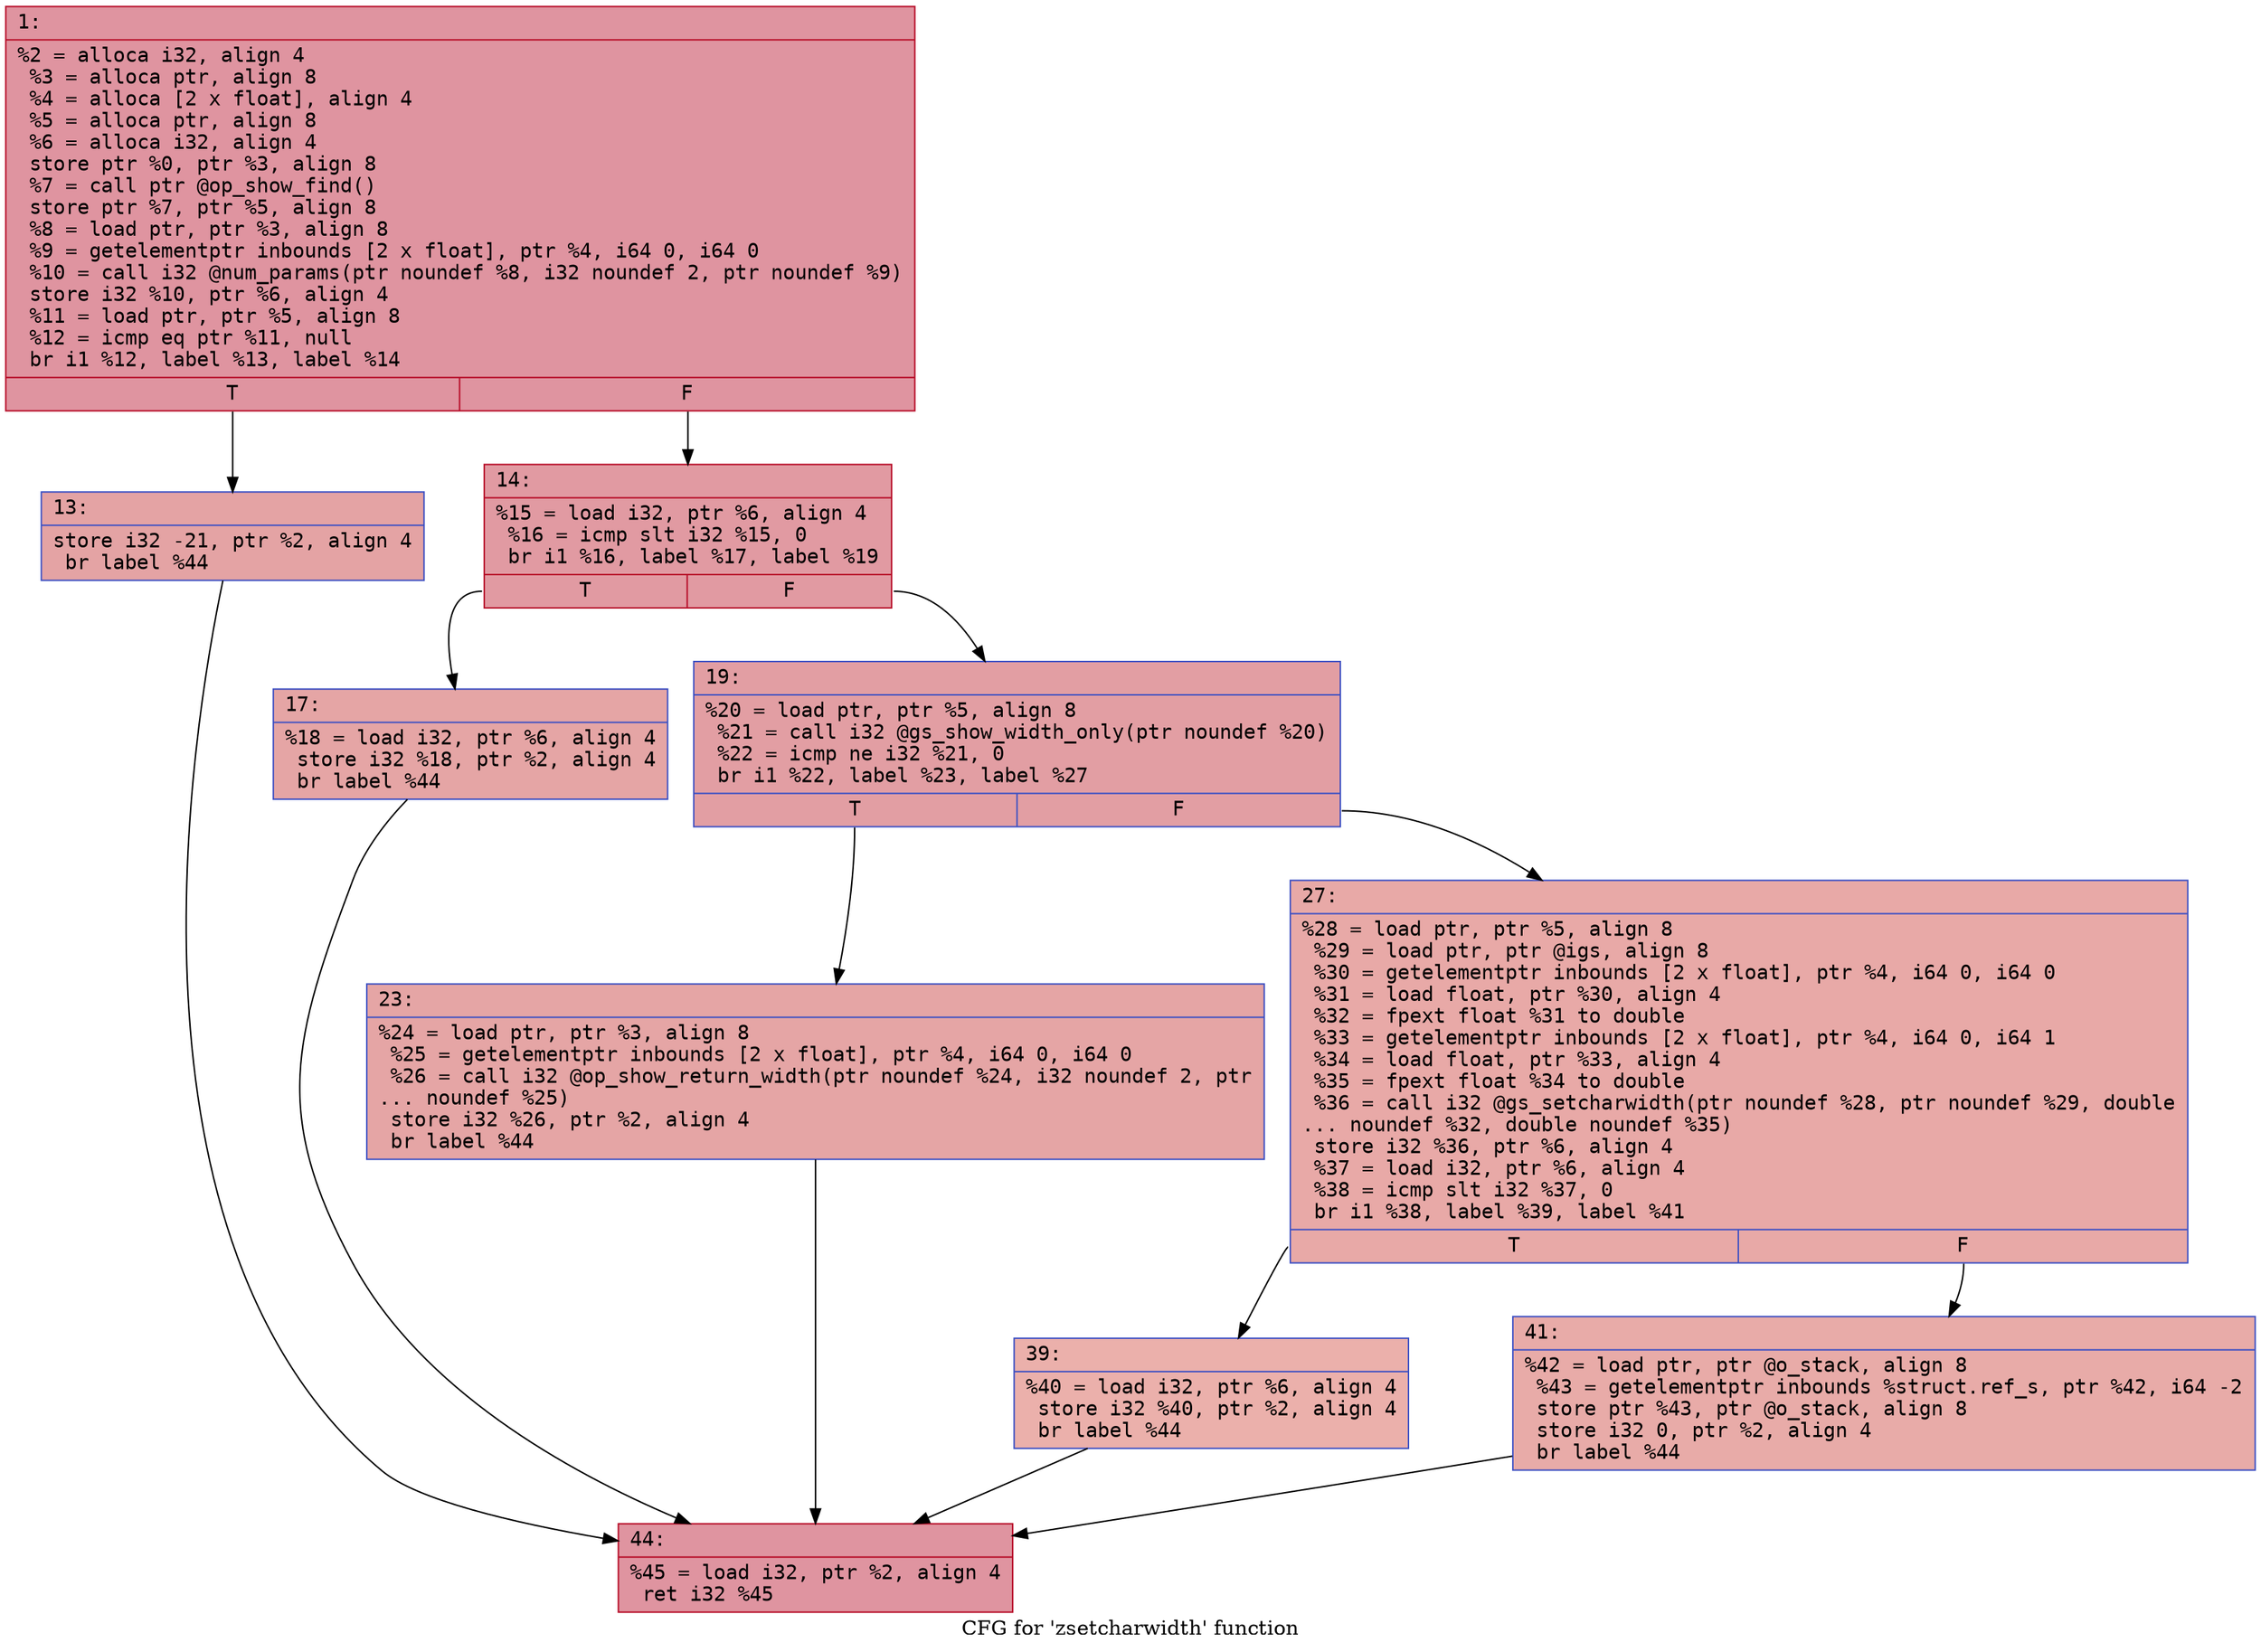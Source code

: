 digraph "CFG for 'zsetcharwidth' function" {
	label="CFG for 'zsetcharwidth' function";

	Node0x600003fb3bb0 [shape=record,color="#b70d28ff", style=filled, fillcolor="#b70d2870" fontname="Courier",label="{1:\l|  %2 = alloca i32, align 4\l  %3 = alloca ptr, align 8\l  %4 = alloca [2 x float], align 4\l  %5 = alloca ptr, align 8\l  %6 = alloca i32, align 4\l  store ptr %0, ptr %3, align 8\l  %7 = call ptr @op_show_find()\l  store ptr %7, ptr %5, align 8\l  %8 = load ptr, ptr %3, align 8\l  %9 = getelementptr inbounds [2 x float], ptr %4, i64 0, i64 0\l  %10 = call i32 @num_params(ptr noundef %8, i32 noundef 2, ptr noundef %9)\l  store i32 %10, ptr %6, align 4\l  %11 = load ptr, ptr %5, align 8\l  %12 = icmp eq ptr %11, null\l  br i1 %12, label %13, label %14\l|{<s0>T|<s1>F}}"];
	Node0x600003fb3bb0:s0 -> Node0x600003fb3c00[tooltip="1 -> 13\nProbability 37.50%" ];
	Node0x600003fb3bb0:s1 -> Node0x600003fb3c50[tooltip="1 -> 14\nProbability 62.50%" ];
	Node0x600003fb3c00 [shape=record,color="#3d50c3ff", style=filled, fillcolor="#c32e3170" fontname="Courier",label="{13:\l|  store i32 -21, ptr %2, align 4\l  br label %44\l}"];
	Node0x600003fb3c00 -> Node0x600003fb3e80[tooltip="13 -> 44\nProbability 100.00%" ];
	Node0x600003fb3c50 [shape=record,color="#b70d28ff", style=filled, fillcolor="#bb1b2c70" fontname="Courier",label="{14:\l|  %15 = load i32, ptr %6, align 4\l  %16 = icmp slt i32 %15, 0\l  br i1 %16, label %17, label %19\l|{<s0>T|<s1>F}}"];
	Node0x600003fb3c50:s0 -> Node0x600003fb3ca0[tooltip="14 -> 17\nProbability 37.50%" ];
	Node0x600003fb3c50:s1 -> Node0x600003fb3cf0[tooltip="14 -> 19\nProbability 62.50%" ];
	Node0x600003fb3ca0 [shape=record,color="#3d50c3ff", style=filled, fillcolor="#c5333470" fontname="Courier",label="{17:\l|  %18 = load i32, ptr %6, align 4\l  store i32 %18, ptr %2, align 4\l  br label %44\l}"];
	Node0x600003fb3ca0 -> Node0x600003fb3e80[tooltip="17 -> 44\nProbability 100.00%" ];
	Node0x600003fb3cf0 [shape=record,color="#3d50c3ff", style=filled, fillcolor="#be242e70" fontname="Courier",label="{19:\l|  %20 = load ptr, ptr %5, align 8\l  %21 = call i32 @gs_show_width_only(ptr noundef %20)\l  %22 = icmp ne i32 %21, 0\l  br i1 %22, label %23, label %27\l|{<s0>T|<s1>F}}"];
	Node0x600003fb3cf0:s0 -> Node0x600003fb3d40[tooltip="19 -> 23\nProbability 62.50%" ];
	Node0x600003fb3cf0:s1 -> Node0x600003fb3d90[tooltip="19 -> 27\nProbability 37.50%" ];
	Node0x600003fb3d40 [shape=record,color="#3d50c3ff", style=filled, fillcolor="#c5333470" fontname="Courier",label="{23:\l|  %24 = load ptr, ptr %3, align 8\l  %25 = getelementptr inbounds [2 x float], ptr %4, i64 0, i64 0\l  %26 = call i32 @op_show_return_width(ptr noundef %24, i32 noundef 2, ptr\l... noundef %25)\l  store i32 %26, ptr %2, align 4\l  br label %44\l}"];
	Node0x600003fb3d40 -> Node0x600003fb3e80[tooltip="23 -> 44\nProbability 100.00%" ];
	Node0x600003fb3d90 [shape=record,color="#3d50c3ff", style=filled, fillcolor="#ca3b3770" fontname="Courier",label="{27:\l|  %28 = load ptr, ptr %5, align 8\l  %29 = load ptr, ptr @igs, align 8\l  %30 = getelementptr inbounds [2 x float], ptr %4, i64 0, i64 0\l  %31 = load float, ptr %30, align 4\l  %32 = fpext float %31 to double\l  %33 = getelementptr inbounds [2 x float], ptr %4, i64 0, i64 1\l  %34 = load float, ptr %33, align 4\l  %35 = fpext float %34 to double\l  %36 = call i32 @gs_setcharwidth(ptr noundef %28, ptr noundef %29, double\l... noundef %32, double noundef %35)\l  store i32 %36, ptr %6, align 4\l  %37 = load i32, ptr %6, align 4\l  %38 = icmp slt i32 %37, 0\l  br i1 %38, label %39, label %41\l|{<s0>T|<s1>F}}"];
	Node0x600003fb3d90:s0 -> Node0x600003fb3de0[tooltip="27 -> 39\nProbability 37.50%" ];
	Node0x600003fb3d90:s1 -> Node0x600003fb3e30[tooltip="27 -> 41\nProbability 62.50%" ];
	Node0x600003fb3de0 [shape=record,color="#3d50c3ff", style=filled, fillcolor="#d24b4070" fontname="Courier",label="{39:\l|  %40 = load i32, ptr %6, align 4\l  store i32 %40, ptr %2, align 4\l  br label %44\l}"];
	Node0x600003fb3de0 -> Node0x600003fb3e80[tooltip="39 -> 44\nProbability 100.00%" ];
	Node0x600003fb3e30 [shape=record,color="#3d50c3ff", style=filled, fillcolor="#cc403a70" fontname="Courier",label="{41:\l|  %42 = load ptr, ptr @o_stack, align 8\l  %43 = getelementptr inbounds %struct.ref_s, ptr %42, i64 -2\l  store ptr %43, ptr @o_stack, align 8\l  store i32 0, ptr %2, align 4\l  br label %44\l}"];
	Node0x600003fb3e30 -> Node0x600003fb3e80[tooltip="41 -> 44\nProbability 100.00%" ];
	Node0x600003fb3e80 [shape=record,color="#b70d28ff", style=filled, fillcolor="#b70d2870" fontname="Courier",label="{44:\l|  %45 = load i32, ptr %2, align 4\l  ret i32 %45\l}"];
}
